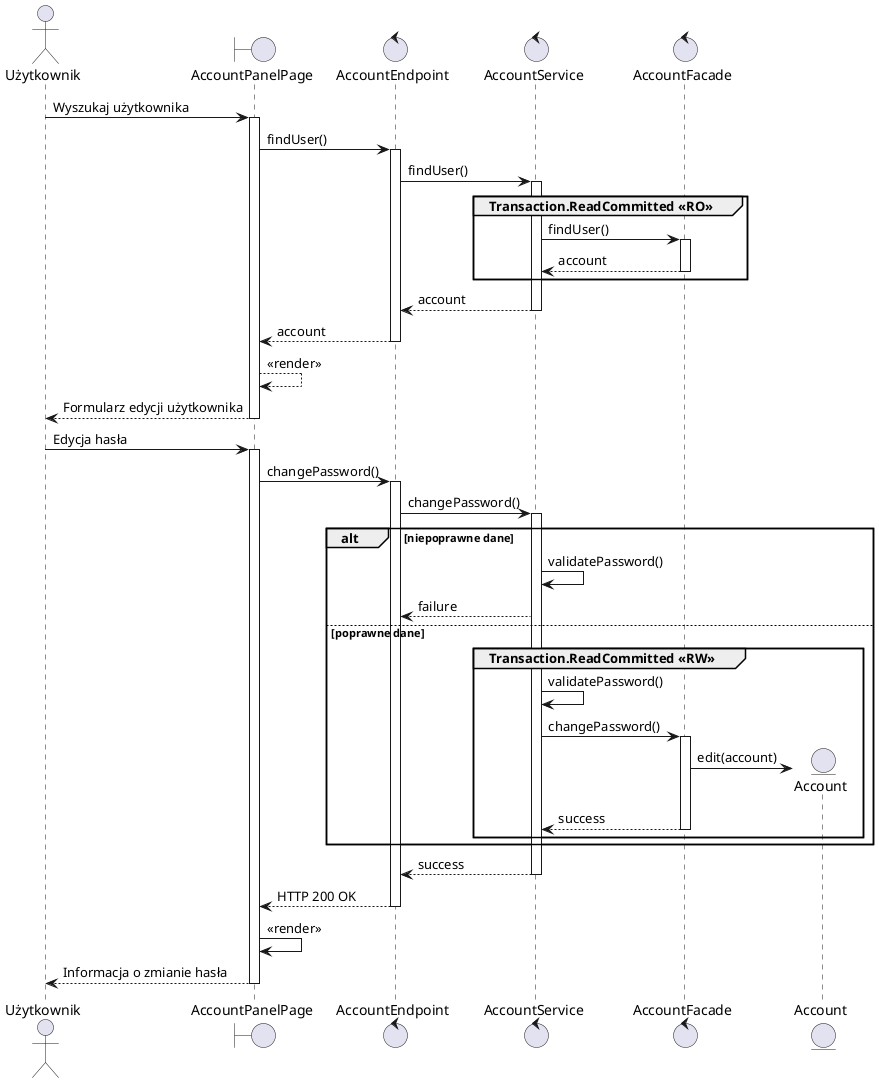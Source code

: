 @startuml MOK.7 Zmiana własnego hasła

actor Użytkownik as client
boundary AccountPanelPage as gui
control AccountEndpoint as controller
control AccountService as service
control AccountFacade as facade
entity Account as account

client -> gui ++ : Wyszukaj użytkownika
gui -> controller ++ :  findUser()
controller -> service ++ : findUser()
group Transaction.ReadCommitted <<RO>>
    service -> facade ++ : findUser()
    return account
end
return account
return account
gui --> gui : <<render>>
return Formularz edycji użytkownika

client -> gui ++ : Edycja hasła
gui -> controller ++ : changePassword()
controller -> service ++ : changePassword() 
' group Transaction. ?????
' service -> service : validatePassword()
' znajdz konto

alt niepoprawne dane
    service -> service : validatePassword()
    service --> controller : failure
else poprawne dane
    group Transaction.ReadCommitted <<RW>>
        service -> service : validatePassword()
        service -> facade ++ : changePassword()
        facade -> account ** : edit(account)
    return success
    end
end

return success
return HTTP 200 OK
gui -> gui : <<render>>
return Informacja o zmianie hasła


@enduml